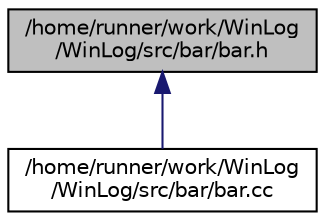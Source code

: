 digraph "/home/runner/work/WinLog/WinLog/src/bar/bar.h"
{
 // LATEX_PDF_SIZE
  edge [fontname="Helvetica",fontsize="10",labelfontname="Helvetica",labelfontsize="10"];
  node [fontname="Helvetica",fontsize="10",shape=record];
  Node1 [label="/home/runner/work/WinLog\l/WinLog/src/bar/bar.h",height=0.2,width=0.4,color="black", fillcolor="grey75", style="filled", fontcolor="black",tooltip=" "];
  Node1 -> Node2 [dir="back",color="midnightblue",fontsize="10",style="solid",fontname="Helvetica"];
  Node2 [label="/home/runner/work/WinLog\l/WinLog/src/bar/bar.cc",height=0.2,width=0.4,color="black", fillcolor="white", style="filled",URL="$bar_8cc.html",tooltip=" "];
}
